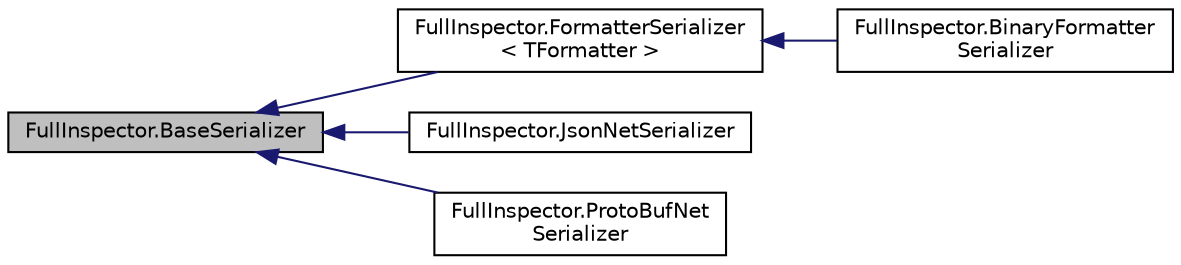 digraph "FullInspector.BaseSerializer"
{
  edge [fontname="Helvetica",fontsize="10",labelfontname="Helvetica",labelfontsize="10"];
  node [fontname="Helvetica",fontsize="10",shape=record];
  rankdir="LR";
  Node1 [label="FullInspector.BaseSerializer",height=0.2,width=0.4,color="black", fillcolor="grey75", style="filled" fontcolor="black"];
  Node1 -> Node2 [dir="back",color="midnightblue",fontsize="10",style="solid",fontname="Helvetica"];
  Node2 [label="FullInspector.FormatterSerializer\l\< TFormatter \>",height=0.2,width=0.4,color="black", fillcolor="white", style="filled",URL="$class_full_inspector_1_1_formatter_serializer_3_01_t_formatter_01_4.html",tooltip="Provides Full Inspector integration for IFormatter serializer types. Typically the IFormatter instanc..."];
  Node2 -> Node3 [dir="back",color="midnightblue",fontsize="10",style="solid",fontname="Helvetica"];
  Node3 [label="FullInspector.BinaryFormatter\lSerializer",height=0.2,width=0.4,color="black", fillcolor="white", style="filled",URL="$class_full_inspector_1_1_binary_formatter_serializer.html",tooltip="Predefine the BinaryFormatterSerializer for convenience. This is just a FormatterSerialize using a Bi..."];
  Node1 -> Node4 [dir="back",color="midnightblue",fontsize="10",style="solid",fontname="Helvetica"];
  Node4 [label="FullInspector.JsonNetSerializer",height=0.2,width=0.4,color="black", fillcolor="white", style="filled",URL="$class_full_inspector_1_1_json_net_serializer.html"];
  Node1 -> Node5 [dir="back",color="midnightblue",fontsize="10",style="solid",fontname="Helvetica"];
  Node5 [label="FullInspector.ProtoBufNet\lSerializer",height=0.2,width=0.4,color="black", fillcolor="white", style="filled",URL="$class_full_inspector_1_1_proto_buf_net_serializer.html"];
}
